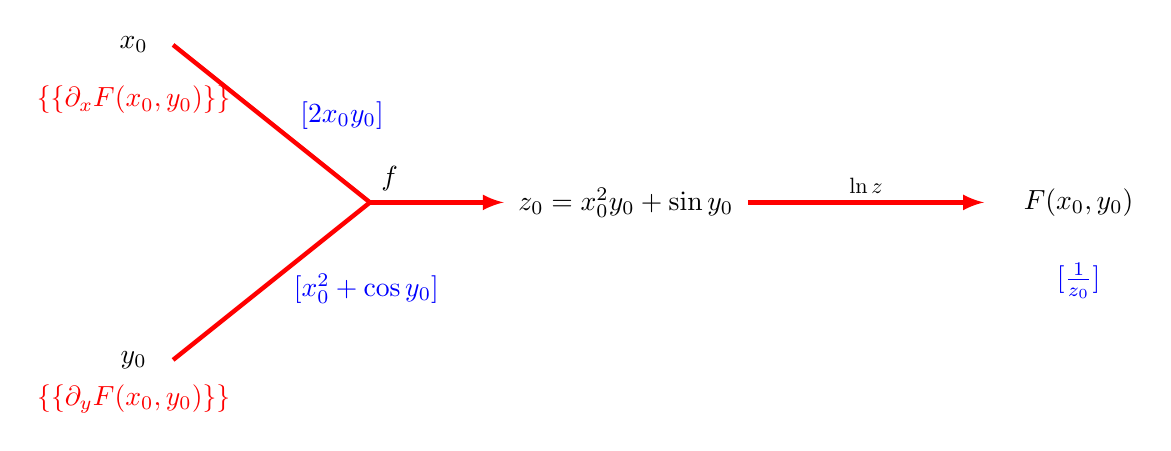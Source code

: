 \begin{tikzpicture}


\node at (0,2) {$x_0$};
\node at (0,-2) {$y_0$};

\node[red] at (0,1.3) {$\{\{\partial_x F(x_0,y_0)\}\}$};
\node[red] at (0,-2.5) {$\{\{\partial_y F(x_0,y_0)\}\}$};

\node at (6.25,0) {$z_0=x_0^2y_0+\sin y_0$};
\node at (12,0) {$F(x_0,y_0)$};
 \node[blue,left] at (3.3,1.1) {$[2x_0y_0]$};
 \node[blue,left] at (4,-1.1) {$[x_0^2+\cos y_0]$};
 \node[blue] at (12,-1) {$[\frac{1}{z_0}]$};
\draw[ultra thick,red]  (0.5,2) -- (3,0);
\draw[ultra thick,red] (0.5,-2) -- (3,0);
 \draw[->,>=latex,ultra thick,red] (3,0) -- ++(1.7,0) node[pos=0,above right,black,scale=1]{$f$} ;
\draw[->,>=latex,ultra thick,red] (7.8,0) -- ++(3,0) node[midway,above,black,scale=0.8]{$\ln z$};



\end{tikzpicture}